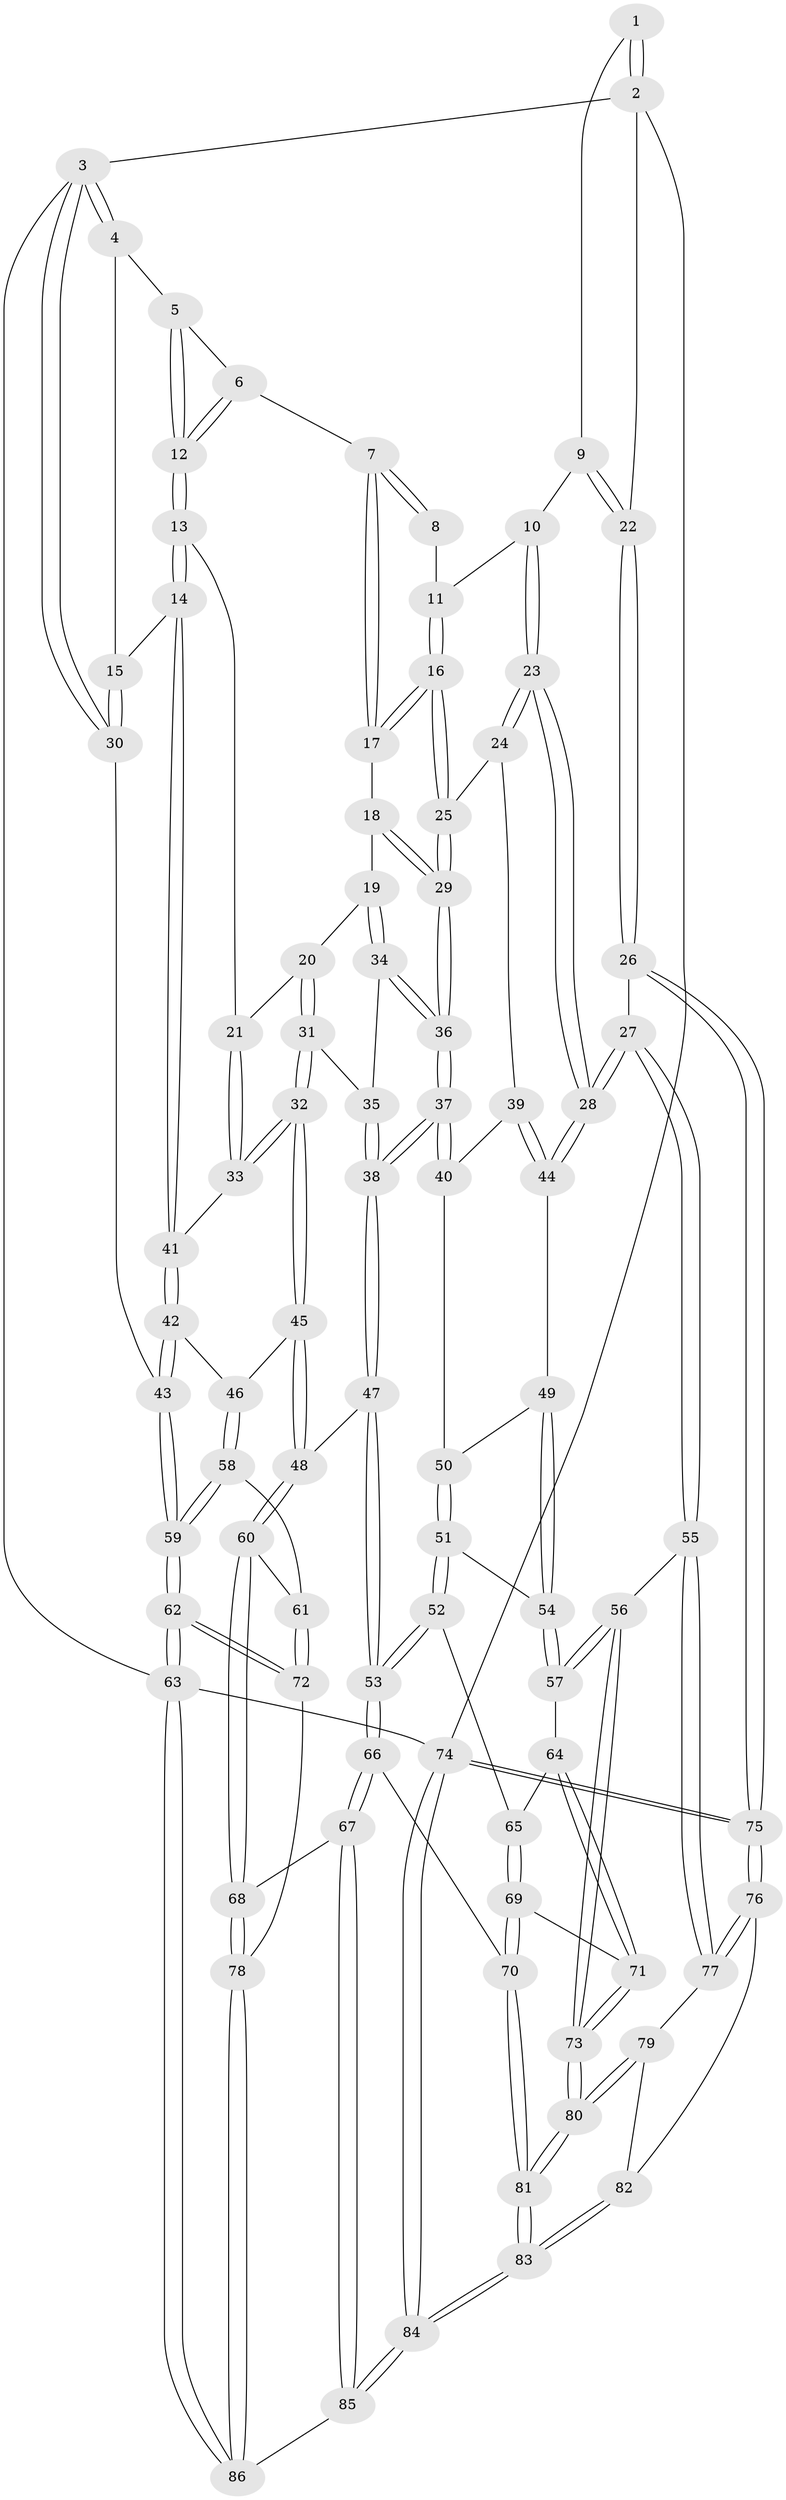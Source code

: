 // coarse degree distribution, {4: 0.4666666666666667, 7: 0.016666666666666666, 6: 0.1, 3: 0.1, 5: 0.31666666666666665}
// Generated by graph-tools (version 1.1) at 2025/24/03/03/25 07:24:35]
// undirected, 86 vertices, 212 edges
graph export_dot {
graph [start="1"]
  node [color=gray90,style=filled];
  1 [pos="+0.7796566007972138+0"];
  2 [pos="+1+0"];
  3 [pos="+0+0"];
  4 [pos="+0.23124813466463498+0"];
  5 [pos="+0.28065296414054225+0"];
  6 [pos="+0.41720750341007123+0"];
  7 [pos="+0.453234919216322+0"];
  8 [pos="+0.6237685755385266+0"];
  9 [pos="+0.8707361394338985+0.12557499522375362"];
  10 [pos="+0.865408760997929+0.13620620200511707"];
  11 [pos="+0.7302635502052851+0.06456675160792773"];
  12 [pos="+0.22547106263846475+0.2138431950730834"];
  13 [pos="+0.22396463540873482+0.21959885304577945"];
  14 [pos="+0.1885476108227131+0.24163144697516348"];
  15 [pos="+0.16202405991091573+0.18788747855076487"];
  16 [pos="+0.6443297458204255+0.19990611041092468"];
  17 [pos="+0.4727692486827914+0.09190010707285588"];
  18 [pos="+0.4543785785700121+0.12601165189659064"];
  19 [pos="+0.44763246958965447+0.13770608408985713"];
  20 [pos="+0.40143304776906696+0.1698508743268912"];
  21 [pos="+0.36741533038611696+0.18640923521791564"];
  22 [pos="+1+0"];
  23 [pos="+0.8728113295434237+0.25129795376423236"];
  24 [pos="+0.6685156278531755+0.22631378288557952"];
  25 [pos="+0.6546322901072081+0.216432076789943"];
  26 [pos="+1+0.4172640023087081"];
  27 [pos="+1+0.41402903336963076"];
  28 [pos="+0.9472714568920476+0.3534853674686576"];
  29 [pos="+0.5715401222024286+0.2990614140200534"];
  30 [pos="+0+0"];
  31 [pos="+0.3858621224256472+0.3620056948638033"];
  32 [pos="+0.3753090917216138+0.38135121213401457"];
  33 [pos="+0.3397456889292043+0.3462131045995177"];
  34 [pos="+0.4695153355467724+0.2443261587865631"];
  35 [pos="+0.44866602701006625+0.29512628902785637"];
  36 [pos="+0.5447907963209901+0.3318791499097238"];
  37 [pos="+0.5439881048548083+0.4157197429595346"];
  38 [pos="+0.5244066975212918+0.42655570388091263"];
  39 [pos="+0.6622596835647252+0.3572535180104754"];
  40 [pos="+0.5727491508409612+0.4186514621073656"];
  41 [pos="+0.17687095754902554+0.2716543682223452"];
  42 [pos="+0.10045810858487475+0.35519588395676094"];
  43 [pos="+0+0.36100668546537346"];
  44 [pos="+0.8147455566862277+0.4205706881673908"];
  45 [pos="+0.4009202491375725+0.4751183417004853"];
  46 [pos="+0.1905271562870025+0.4788299939714543"];
  47 [pos="+0.4471959406185008+0.48203251187142765"];
  48 [pos="+0.4215956187166108+0.48959746339577037"];
  49 [pos="+0.7846845463852642+0.45428835017125063"];
  50 [pos="+0.5975424275271951+0.43935399086557964"];
  51 [pos="+0.6657330868538968+0.5543578853202762"];
  52 [pos="+0.6562494867721792+0.5706209511444672"];
  53 [pos="+0.6054953540920304+0.5926708044015431"];
  54 [pos="+0.7522580371431224+0.516752855879901"];
  55 [pos="+0.840851487569365+0.6612016850906985"];
  56 [pos="+0.8224013709564233+0.6577721880042974"];
  57 [pos="+0.8133467407039068+0.6478006165894606"];
  58 [pos="+0.17217485501484112+0.5830795793506438"];
  59 [pos="+0+0.8405801237077554"];
  60 [pos="+0.40568809696916697+0.6271522709965818"];
  61 [pos="+0.19651283043794648+0.605218743419267"];
  62 [pos="+0+1"];
  63 [pos="+0+1"];
  64 [pos="+0.7086662009219633+0.6280715588391754"];
  65 [pos="+0.6772818889202867+0.607651248484502"];
  66 [pos="+0.5391752615138496+0.7468091977614393"];
  67 [pos="+0.5031256472728167+0.755410354104496"];
  68 [pos="+0.4277092235772677+0.73810740620421"];
  69 [pos="+0.6620736298845766+0.7224181317271755"];
  70 [pos="+0.577882978375258+0.754842776504961"];
  71 [pos="+0.7057176427752074+0.7213576622915263"];
  72 [pos="+0.2698827986155667+0.7815470336919474"];
  73 [pos="+0.7338056803243684+0.7261568477082668"];
  74 [pos="+1+1"];
  75 [pos="+1+0.9754216669666659"];
  76 [pos="+1+0.857785336888695"];
  77 [pos="+0.87365234937947+0.7240080191226209"];
  78 [pos="+0.3695340354424826+0.7813567617873409"];
  79 [pos="+0.8290909142952301+0.7863659363870861"];
  80 [pos="+0.7594635171465572+0.8127275406148353"];
  81 [pos="+0.7237652530929829+0.9113018927580978"];
  82 [pos="+0.8570456687379989+0.8412474812772346"];
  83 [pos="+0.7322432536208652+0.9521938948866466"];
  84 [pos="+0.7334813760010674+1"];
  85 [pos="+0.5809538305973813+1"];
  86 [pos="+0.3751203605430621+1"];
  1 -- 2;
  1 -- 2;
  1 -- 9;
  2 -- 3;
  2 -- 22;
  2 -- 74;
  3 -- 4;
  3 -- 4;
  3 -- 30;
  3 -- 30;
  3 -- 63;
  4 -- 5;
  4 -- 15;
  5 -- 6;
  5 -- 12;
  5 -- 12;
  6 -- 7;
  6 -- 12;
  6 -- 12;
  7 -- 8;
  7 -- 8;
  7 -- 17;
  7 -- 17;
  8 -- 11;
  9 -- 10;
  9 -- 22;
  9 -- 22;
  10 -- 11;
  10 -- 23;
  10 -- 23;
  11 -- 16;
  11 -- 16;
  12 -- 13;
  12 -- 13;
  13 -- 14;
  13 -- 14;
  13 -- 21;
  14 -- 15;
  14 -- 41;
  14 -- 41;
  15 -- 30;
  15 -- 30;
  16 -- 17;
  16 -- 17;
  16 -- 25;
  16 -- 25;
  17 -- 18;
  18 -- 19;
  18 -- 29;
  18 -- 29;
  19 -- 20;
  19 -- 34;
  19 -- 34;
  20 -- 21;
  20 -- 31;
  20 -- 31;
  21 -- 33;
  21 -- 33;
  22 -- 26;
  22 -- 26;
  23 -- 24;
  23 -- 24;
  23 -- 28;
  23 -- 28;
  24 -- 25;
  24 -- 39;
  25 -- 29;
  25 -- 29;
  26 -- 27;
  26 -- 75;
  26 -- 75;
  27 -- 28;
  27 -- 28;
  27 -- 55;
  27 -- 55;
  28 -- 44;
  28 -- 44;
  29 -- 36;
  29 -- 36;
  30 -- 43;
  31 -- 32;
  31 -- 32;
  31 -- 35;
  32 -- 33;
  32 -- 33;
  32 -- 45;
  32 -- 45;
  33 -- 41;
  34 -- 35;
  34 -- 36;
  34 -- 36;
  35 -- 38;
  35 -- 38;
  36 -- 37;
  36 -- 37;
  37 -- 38;
  37 -- 38;
  37 -- 40;
  37 -- 40;
  38 -- 47;
  38 -- 47;
  39 -- 40;
  39 -- 44;
  39 -- 44;
  40 -- 50;
  41 -- 42;
  41 -- 42;
  42 -- 43;
  42 -- 43;
  42 -- 46;
  43 -- 59;
  43 -- 59;
  44 -- 49;
  45 -- 46;
  45 -- 48;
  45 -- 48;
  46 -- 58;
  46 -- 58;
  47 -- 48;
  47 -- 53;
  47 -- 53;
  48 -- 60;
  48 -- 60;
  49 -- 50;
  49 -- 54;
  49 -- 54;
  50 -- 51;
  50 -- 51;
  51 -- 52;
  51 -- 52;
  51 -- 54;
  52 -- 53;
  52 -- 53;
  52 -- 65;
  53 -- 66;
  53 -- 66;
  54 -- 57;
  54 -- 57;
  55 -- 56;
  55 -- 77;
  55 -- 77;
  56 -- 57;
  56 -- 57;
  56 -- 73;
  56 -- 73;
  57 -- 64;
  58 -- 59;
  58 -- 59;
  58 -- 61;
  59 -- 62;
  59 -- 62;
  60 -- 61;
  60 -- 68;
  60 -- 68;
  61 -- 72;
  61 -- 72;
  62 -- 63;
  62 -- 63;
  62 -- 72;
  62 -- 72;
  63 -- 86;
  63 -- 86;
  63 -- 74;
  64 -- 65;
  64 -- 71;
  64 -- 71;
  65 -- 69;
  65 -- 69;
  66 -- 67;
  66 -- 67;
  66 -- 70;
  67 -- 68;
  67 -- 85;
  67 -- 85;
  68 -- 78;
  68 -- 78;
  69 -- 70;
  69 -- 70;
  69 -- 71;
  70 -- 81;
  70 -- 81;
  71 -- 73;
  71 -- 73;
  72 -- 78;
  73 -- 80;
  73 -- 80;
  74 -- 75;
  74 -- 75;
  74 -- 84;
  74 -- 84;
  75 -- 76;
  75 -- 76;
  76 -- 77;
  76 -- 77;
  76 -- 82;
  77 -- 79;
  78 -- 86;
  78 -- 86;
  79 -- 80;
  79 -- 80;
  79 -- 82;
  80 -- 81;
  80 -- 81;
  81 -- 83;
  81 -- 83;
  82 -- 83;
  82 -- 83;
  83 -- 84;
  83 -- 84;
  84 -- 85;
  84 -- 85;
  85 -- 86;
}

